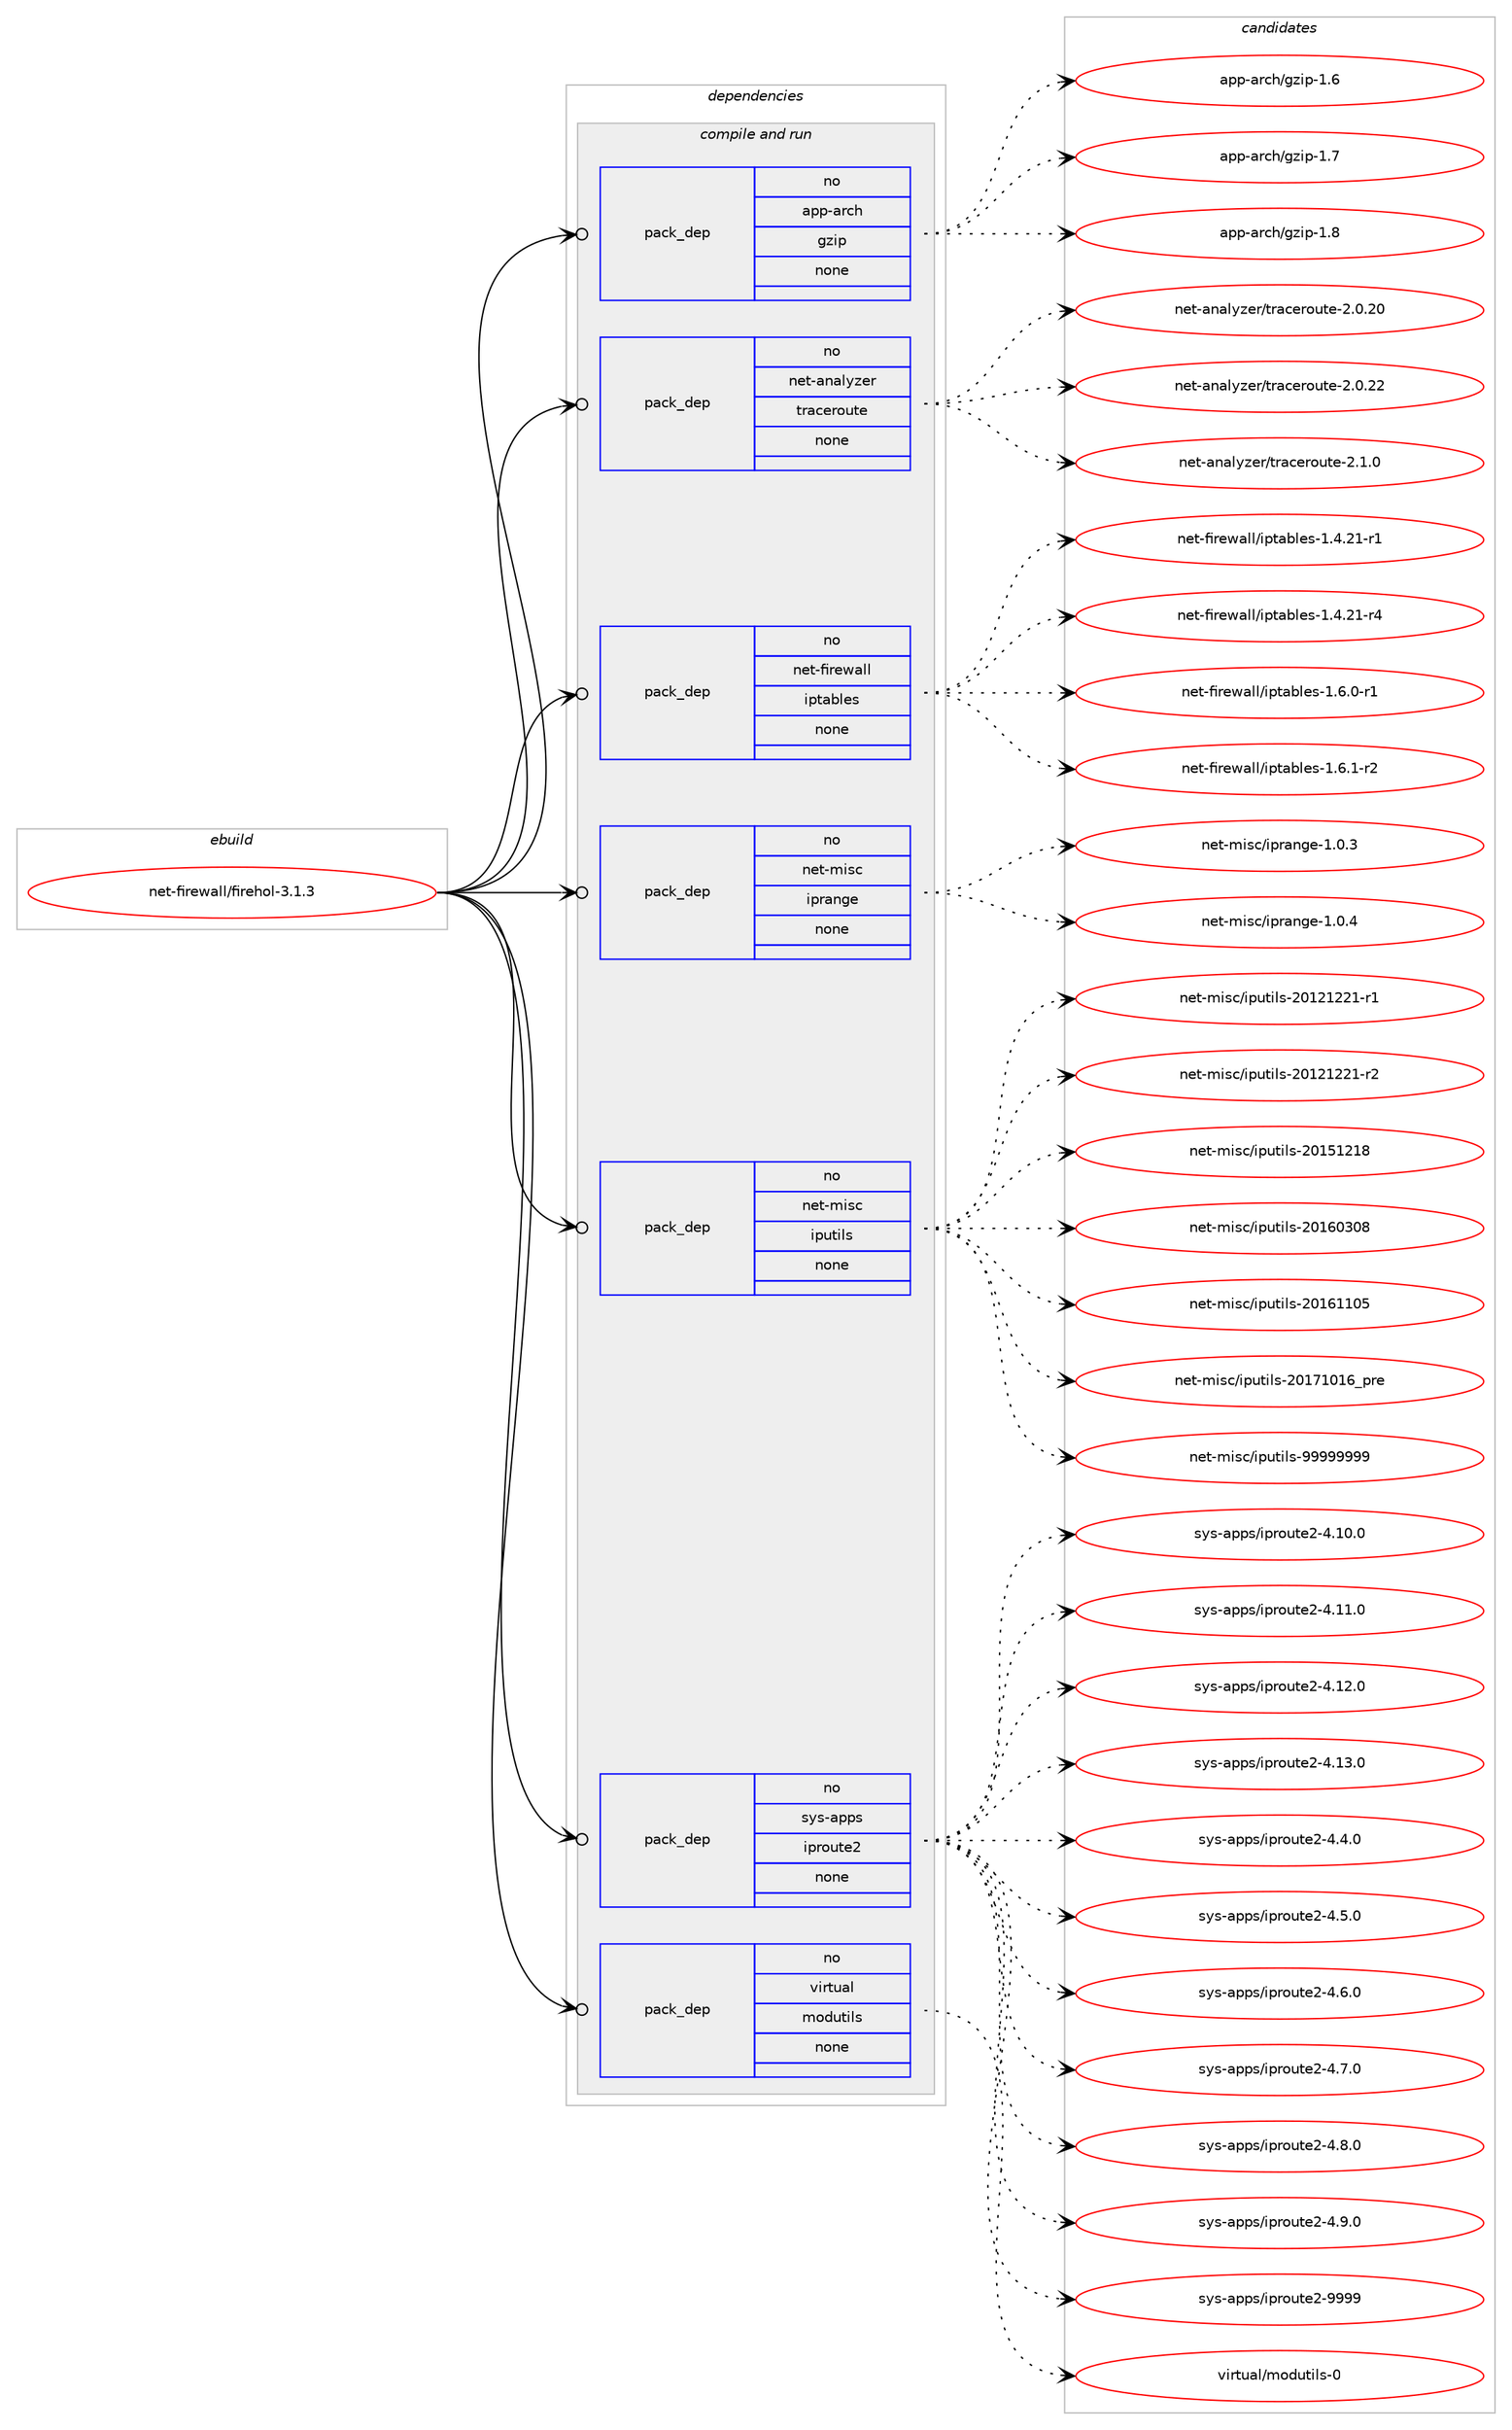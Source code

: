 digraph prolog {

# *************
# Graph options
# *************

newrank=true;
concentrate=true;
compound=true;
graph [rankdir=LR,fontname=Helvetica,fontsize=10,ranksep=1.5];#, ranksep=2.5, nodesep=0.2];
edge  [arrowhead=vee];
node  [fontname=Helvetica,fontsize=10];

# **********
# The ebuild
# **********

subgraph cluster_leftcol {
color=gray;
rank=same;
label=<<i>ebuild</i>>;
id [label="net-firewall/firehol-3.1.3", color=red, width=4, href="../net-firewall/firehol-3.1.3.svg"];
}

# ****************
# The dependencies
# ****************

subgraph cluster_midcol {
color=gray;
label=<<i>dependencies</i>>;
subgraph cluster_compile {
fillcolor="#eeeeee";
style=filled;
label=<<i>compile</i>>;
}
subgraph cluster_compileandrun {
fillcolor="#eeeeee";
style=filled;
label=<<i>compile and run</i>>;
subgraph pack300728 {
dependency408587 [label=<<TABLE BORDER="0" CELLBORDER="1" CELLSPACING="0" CELLPADDING="4" WIDTH="220"><TR><TD ROWSPAN="6" CELLPADDING="30">pack_dep</TD></TR><TR><TD WIDTH="110">no</TD></TR><TR><TD>app-arch</TD></TR><TR><TD>gzip</TD></TR><TR><TD>none</TD></TR><TR><TD></TD></TR></TABLE>>, shape=none, color=blue];
}
id:e -> dependency408587:w [weight=20,style="solid",arrowhead="odotvee"];
subgraph pack300729 {
dependency408588 [label=<<TABLE BORDER="0" CELLBORDER="1" CELLSPACING="0" CELLPADDING="4" WIDTH="220"><TR><TD ROWSPAN="6" CELLPADDING="30">pack_dep</TD></TR><TR><TD WIDTH="110">no</TD></TR><TR><TD>net-analyzer</TD></TR><TR><TD>traceroute</TD></TR><TR><TD>none</TD></TR><TR><TD></TD></TR></TABLE>>, shape=none, color=blue];
}
id:e -> dependency408588:w [weight=20,style="solid",arrowhead="odotvee"];
subgraph pack300730 {
dependency408589 [label=<<TABLE BORDER="0" CELLBORDER="1" CELLSPACING="0" CELLPADDING="4" WIDTH="220"><TR><TD ROWSPAN="6" CELLPADDING="30">pack_dep</TD></TR><TR><TD WIDTH="110">no</TD></TR><TR><TD>net-firewall</TD></TR><TR><TD>iptables</TD></TR><TR><TD>none</TD></TR><TR><TD></TD></TR></TABLE>>, shape=none, color=blue];
}
id:e -> dependency408589:w [weight=20,style="solid",arrowhead="odotvee"];
subgraph pack300731 {
dependency408590 [label=<<TABLE BORDER="0" CELLBORDER="1" CELLSPACING="0" CELLPADDING="4" WIDTH="220"><TR><TD ROWSPAN="6" CELLPADDING="30">pack_dep</TD></TR><TR><TD WIDTH="110">no</TD></TR><TR><TD>net-misc</TD></TR><TR><TD>iprange</TD></TR><TR><TD>none</TD></TR><TR><TD></TD></TR></TABLE>>, shape=none, color=blue];
}
id:e -> dependency408590:w [weight=20,style="solid",arrowhead="odotvee"];
subgraph pack300732 {
dependency408591 [label=<<TABLE BORDER="0" CELLBORDER="1" CELLSPACING="0" CELLPADDING="4" WIDTH="220"><TR><TD ROWSPAN="6" CELLPADDING="30">pack_dep</TD></TR><TR><TD WIDTH="110">no</TD></TR><TR><TD>net-misc</TD></TR><TR><TD>iputils</TD></TR><TR><TD>none</TD></TR><TR><TD></TD></TR></TABLE>>, shape=none, color=blue];
}
id:e -> dependency408591:w [weight=20,style="solid",arrowhead="odotvee"];
subgraph pack300733 {
dependency408592 [label=<<TABLE BORDER="0" CELLBORDER="1" CELLSPACING="0" CELLPADDING="4" WIDTH="220"><TR><TD ROWSPAN="6" CELLPADDING="30">pack_dep</TD></TR><TR><TD WIDTH="110">no</TD></TR><TR><TD>sys-apps</TD></TR><TR><TD>iproute2</TD></TR><TR><TD>none</TD></TR><TR><TD></TD></TR></TABLE>>, shape=none, color=blue];
}
id:e -> dependency408592:w [weight=20,style="solid",arrowhead="odotvee"];
subgraph pack300734 {
dependency408593 [label=<<TABLE BORDER="0" CELLBORDER="1" CELLSPACING="0" CELLPADDING="4" WIDTH="220"><TR><TD ROWSPAN="6" CELLPADDING="30">pack_dep</TD></TR><TR><TD WIDTH="110">no</TD></TR><TR><TD>virtual</TD></TR><TR><TD>modutils</TD></TR><TR><TD>none</TD></TR><TR><TD></TD></TR></TABLE>>, shape=none, color=blue];
}
id:e -> dependency408593:w [weight=20,style="solid",arrowhead="odotvee"];
}
subgraph cluster_run {
fillcolor="#eeeeee";
style=filled;
label=<<i>run</i>>;
}
}

# **************
# The candidates
# **************

subgraph cluster_choices {
rank=same;
color=gray;
label=<<i>candidates</i>>;

subgraph choice300728 {
color=black;
nodesep=1;
choice971121124597114991044710312210511245494654 [label="app-arch/gzip-1.6", color=red, width=4,href="../app-arch/gzip-1.6.svg"];
choice971121124597114991044710312210511245494655 [label="app-arch/gzip-1.7", color=red, width=4,href="../app-arch/gzip-1.7.svg"];
choice971121124597114991044710312210511245494656 [label="app-arch/gzip-1.8", color=red, width=4,href="../app-arch/gzip-1.8.svg"];
dependency408587:e -> choice971121124597114991044710312210511245494654:w [style=dotted,weight="100"];
dependency408587:e -> choice971121124597114991044710312210511245494655:w [style=dotted,weight="100"];
dependency408587:e -> choice971121124597114991044710312210511245494656:w [style=dotted,weight="100"];
}
subgraph choice300729 {
color=black;
nodesep=1;
choice11010111645971109710812112210111447116114979910111411111711610145504648465048 [label="net-analyzer/traceroute-2.0.20", color=red, width=4,href="../net-analyzer/traceroute-2.0.20.svg"];
choice11010111645971109710812112210111447116114979910111411111711610145504648465050 [label="net-analyzer/traceroute-2.0.22", color=red, width=4,href="../net-analyzer/traceroute-2.0.22.svg"];
choice110101116459711097108121122101114471161149799101114111117116101455046494648 [label="net-analyzer/traceroute-2.1.0", color=red, width=4,href="../net-analyzer/traceroute-2.1.0.svg"];
dependency408588:e -> choice11010111645971109710812112210111447116114979910111411111711610145504648465048:w [style=dotted,weight="100"];
dependency408588:e -> choice11010111645971109710812112210111447116114979910111411111711610145504648465050:w [style=dotted,weight="100"];
dependency408588:e -> choice110101116459711097108121122101114471161149799101114111117116101455046494648:w [style=dotted,weight="100"];
}
subgraph choice300730 {
color=black;
nodesep=1;
choice1101011164510210511410111997108108471051121169798108101115454946524650494511449 [label="net-firewall/iptables-1.4.21-r1", color=red, width=4,href="../net-firewall/iptables-1.4.21-r1.svg"];
choice1101011164510210511410111997108108471051121169798108101115454946524650494511452 [label="net-firewall/iptables-1.4.21-r4", color=red, width=4,href="../net-firewall/iptables-1.4.21-r4.svg"];
choice11010111645102105114101119971081084710511211697981081011154549465446484511449 [label="net-firewall/iptables-1.6.0-r1", color=red, width=4,href="../net-firewall/iptables-1.6.0-r1.svg"];
choice11010111645102105114101119971081084710511211697981081011154549465446494511450 [label="net-firewall/iptables-1.6.1-r2", color=red, width=4,href="../net-firewall/iptables-1.6.1-r2.svg"];
dependency408589:e -> choice1101011164510210511410111997108108471051121169798108101115454946524650494511449:w [style=dotted,weight="100"];
dependency408589:e -> choice1101011164510210511410111997108108471051121169798108101115454946524650494511452:w [style=dotted,weight="100"];
dependency408589:e -> choice11010111645102105114101119971081084710511211697981081011154549465446484511449:w [style=dotted,weight="100"];
dependency408589:e -> choice11010111645102105114101119971081084710511211697981081011154549465446494511450:w [style=dotted,weight="100"];
}
subgraph choice300731 {
color=black;
nodesep=1;
choice11010111645109105115994710511211497110103101454946484651 [label="net-misc/iprange-1.0.3", color=red, width=4,href="../net-misc/iprange-1.0.3.svg"];
choice11010111645109105115994710511211497110103101454946484652 [label="net-misc/iprange-1.0.4", color=red, width=4,href="../net-misc/iprange-1.0.4.svg"];
dependency408590:e -> choice11010111645109105115994710511211497110103101454946484651:w [style=dotted,weight="100"];
dependency408590:e -> choice11010111645109105115994710511211497110103101454946484652:w [style=dotted,weight="100"];
}
subgraph choice300732 {
color=black;
nodesep=1;
choice1101011164510910511599471051121171161051081154550484950495050494511449 [label="net-misc/iputils-20121221-r1", color=red, width=4,href="../net-misc/iputils-20121221-r1.svg"];
choice1101011164510910511599471051121171161051081154550484950495050494511450 [label="net-misc/iputils-20121221-r2", color=red, width=4,href="../net-misc/iputils-20121221-r2.svg"];
choice110101116451091051159947105112117116105108115455048495349504956 [label="net-misc/iputils-20151218", color=red, width=4,href="../net-misc/iputils-20151218.svg"];
choice110101116451091051159947105112117116105108115455048495448514856 [label="net-misc/iputils-20160308", color=red, width=4,href="../net-misc/iputils-20160308.svg"];
choice110101116451091051159947105112117116105108115455048495449494853 [label="net-misc/iputils-20161105", color=red, width=4,href="../net-misc/iputils-20161105.svg"];
choice11010111645109105115994710511211711610510811545504849554948495495112114101 [label="net-misc/iputils-20171016_pre", color=red, width=4,href="../net-misc/iputils-20171016_pre.svg"];
choice110101116451091051159947105112117116105108115455757575757575757 [label="net-misc/iputils-99999999", color=red, width=4,href="../net-misc/iputils-99999999.svg"];
dependency408591:e -> choice1101011164510910511599471051121171161051081154550484950495050494511449:w [style=dotted,weight="100"];
dependency408591:e -> choice1101011164510910511599471051121171161051081154550484950495050494511450:w [style=dotted,weight="100"];
dependency408591:e -> choice110101116451091051159947105112117116105108115455048495349504956:w [style=dotted,weight="100"];
dependency408591:e -> choice110101116451091051159947105112117116105108115455048495448514856:w [style=dotted,weight="100"];
dependency408591:e -> choice110101116451091051159947105112117116105108115455048495449494853:w [style=dotted,weight="100"];
dependency408591:e -> choice11010111645109105115994710511211711610510811545504849554948495495112114101:w [style=dotted,weight="100"];
dependency408591:e -> choice110101116451091051159947105112117116105108115455757575757575757:w [style=dotted,weight="100"];
}
subgraph choice300733 {
color=black;
nodesep=1;
choice1151211154597112112115471051121141111171161015045524649484648 [label="sys-apps/iproute2-4.10.0", color=red, width=4,href="../sys-apps/iproute2-4.10.0.svg"];
choice1151211154597112112115471051121141111171161015045524649494648 [label="sys-apps/iproute2-4.11.0", color=red, width=4,href="../sys-apps/iproute2-4.11.0.svg"];
choice1151211154597112112115471051121141111171161015045524649504648 [label="sys-apps/iproute2-4.12.0", color=red, width=4,href="../sys-apps/iproute2-4.12.0.svg"];
choice1151211154597112112115471051121141111171161015045524649514648 [label="sys-apps/iproute2-4.13.0", color=red, width=4,href="../sys-apps/iproute2-4.13.0.svg"];
choice11512111545971121121154710511211411111711610150455246524648 [label="sys-apps/iproute2-4.4.0", color=red, width=4,href="../sys-apps/iproute2-4.4.0.svg"];
choice11512111545971121121154710511211411111711610150455246534648 [label="sys-apps/iproute2-4.5.0", color=red, width=4,href="../sys-apps/iproute2-4.5.0.svg"];
choice11512111545971121121154710511211411111711610150455246544648 [label="sys-apps/iproute2-4.6.0", color=red, width=4,href="../sys-apps/iproute2-4.6.0.svg"];
choice11512111545971121121154710511211411111711610150455246554648 [label="sys-apps/iproute2-4.7.0", color=red, width=4,href="../sys-apps/iproute2-4.7.0.svg"];
choice11512111545971121121154710511211411111711610150455246564648 [label="sys-apps/iproute2-4.8.0", color=red, width=4,href="../sys-apps/iproute2-4.8.0.svg"];
choice11512111545971121121154710511211411111711610150455246574648 [label="sys-apps/iproute2-4.9.0", color=red, width=4,href="../sys-apps/iproute2-4.9.0.svg"];
choice115121115459711211211547105112114111117116101504557575757 [label="sys-apps/iproute2-9999", color=red, width=4,href="../sys-apps/iproute2-9999.svg"];
dependency408592:e -> choice1151211154597112112115471051121141111171161015045524649484648:w [style=dotted,weight="100"];
dependency408592:e -> choice1151211154597112112115471051121141111171161015045524649494648:w [style=dotted,weight="100"];
dependency408592:e -> choice1151211154597112112115471051121141111171161015045524649504648:w [style=dotted,weight="100"];
dependency408592:e -> choice1151211154597112112115471051121141111171161015045524649514648:w [style=dotted,weight="100"];
dependency408592:e -> choice11512111545971121121154710511211411111711610150455246524648:w [style=dotted,weight="100"];
dependency408592:e -> choice11512111545971121121154710511211411111711610150455246534648:w [style=dotted,weight="100"];
dependency408592:e -> choice11512111545971121121154710511211411111711610150455246544648:w [style=dotted,weight="100"];
dependency408592:e -> choice11512111545971121121154710511211411111711610150455246554648:w [style=dotted,weight="100"];
dependency408592:e -> choice11512111545971121121154710511211411111711610150455246564648:w [style=dotted,weight="100"];
dependency408592:e -> choice11512111545971121121154710511211411111711610150455246574648:w [style=dotted,weight="100"];
dependency408592:e -> choice115121115459711211211547105112114111117116101504557575757:w [style=dotted,weight="100"];
}
subgraph choice300734 {
color=black;
nodesep=1;
choice11810511411611797108471091111001171161051081154548 [label="virtual/modutils-0", color=red, width=4,href="../virtual/modutils-0.svg"];
dependency408593:e -> choice11810511411611797108471091111001171161051081154548:w [style=dotted,weight="100"];
}
}

}
